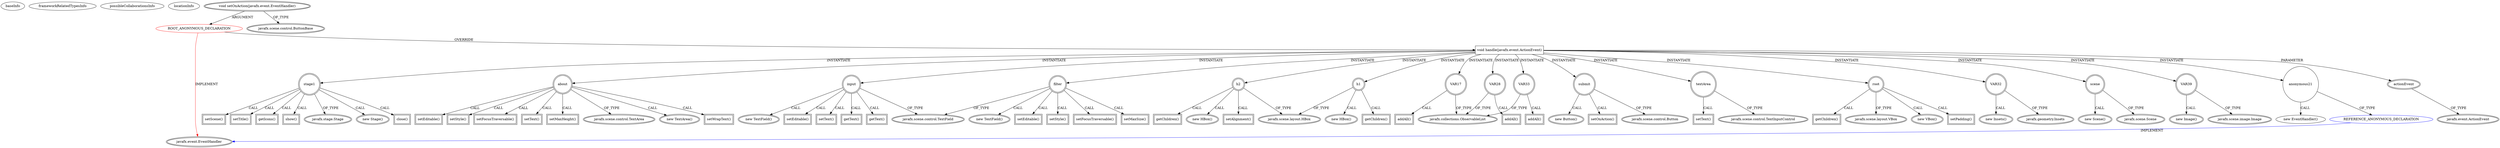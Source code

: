 digraph {
baseInfo[graphId=514,category="extension_graph",isAnonymous=true,possibleRelation=true]
frameworkRelatedTypesInfo[0="javafx.event.EventHandler"]
possibleCollaborationsInfo[0="514~OVERRIDING_METHOD_DECLARATION-INSTANTIATION-~javafx.event.EventHandler ~javafx.event.EventHandler ~true~true"]
locationInfo[projectName="GimVic-app-GimVic-Desktop",filePath="/GimVic-app-GimVic-Desktop/gimvic-desktop-master/Main/src/com/DzinVision/preprosteSuplence/main/Gui.java",contextSignature="void main()",graphId="514"]
0[label="ROOT_ANONYMOUS_DECLARATION",vertexType="ROOT_ANONYMOUS_DECLARATION",isFrameworkType=false,color=red]
1[label="javafx.event.EventHandler",vertexType="FRAMEWORK_INTERFACE_TYPE",isFrameworkType=true,peripheries=2]
2[label="void setOnAction(javafx.event.EventHandler)",vertexType="OUTSIDE_CALL",isFrameworkType=true,peripheries=2]
3[label="javafx.scene.control.ButtonBase",vertexType="FRAMEWORK_CLASS_TYPE",isFrameworkType=true,peripheries=2]
4[label="void handle(javafx.event.ActionEvent)",vertexType="OVERRIDING_METHOD_DECLARATION",isFrameworkType=false,shape=box]
5[label="actionEvent",vertexType="PARAMETER_DECLARATION",isFrameworkType=true,peripheries=2]
6[label="javafx.event.ActionEvent",vertexType="FRAMEWORK_CLASS_TYPE",isFrameworkType=true,peripheries=2]
8[label="stage1",vertexType="VARIABLE_EXPRESION",isFrameworkType=true,peripheries=2,shape=circle]
9[label="javafx.stage.Stage",vertexType="FRAMEWORK_CLASS_TYPE",isFrameworkType=true,peripheries=2]
7[label="new Stage()",vertexType="CONSTRUCTOR_CALL",isFrameworkType=true,peripheries=2]
11[label="about",vertexType="VARIABLE_EXPRESION",isFrameworkType=true,peripheries=2,shape=circle]
12[label="javafx.scene.control.TextArea",vertexType="FRAMEWORK_CLASS_TYPE",isFrameworkType=true,peripheries=2]
10[label="new TextArea()",vertexType="CONSTRUCTOR_CALL",isFrameworkType=true,peripheries=2]
14[label="setWrapText()",vertexType="INSIDE_CALL",isFrameworkType=true,peripheries=2,shape=box]
16[label="setEditable()",vertexType="INSIDE_CALL",isFrameworkType=true,peripheries=2,shape=box]
18[label="setStyle()",vertexType="INSIDE_CALL",isFrameworkType=true,peripheries=2,shape=box]
20[label="setFocusTraversable()",vertexType="INSIDE_CALL",isFrameworkType=true,peripheries=2,shape=box]
22[label="setText()",vertexType="INSIDE_CALL",isFrameworkType=true,peripheries=2,shape=box]
24[label="setMaxHeight()",vertexType="INSIDE_CALL",isFrameworkType=true,peripheries=2,shape=box]
26[label="filter",vertexType="VARIABLE_EXPRESION",isFrameworkType=true,peripheries=2,shape=circle]
27[label="javafx.scene.control.TextField",vertexType="FRAMEWORK_CLASS_TYPE",isFrameworkType=true,peripheries=2]
25[label="new TextField()",vertexType="CONSTRUCTOR_CALL",isFrameworkType=true,peripheries=2]
29[label="setEditable()",vertexType="INSIDE_CALL",isFrameworkType=true,peripheries=2,shape=box]
31[label="setStyle()",vertexType="INSIDE_CALL",isFrameworkType=true,peripheries=2,shape=box]
33[label="setFocusTraversable()",vertexType="INSIDE_CALL",isFrameworkType=true,peripheries=2,shape=box]
35[label="setMaxSize()",vertexType="INSIDE_CALL",isFrameworkType=true,peripheries=2,shape=box]
37[label="input",vertexType="VARIABLE_EXPRESION",isFrameworkType=true,peripheries=2,shape=circle]
36[label="new TextField()",vertexType="CONSTRUCTOR_CALL",isFrameworkType=true,peripheries=2]
40[label="setEditable()",vertexType="INSIDE_CALL",isFrameworkType=true,peripheries=2,shape=box]
42[label="setText()",vertexType="INSIDE_CALL",isFrameworkType=true,peripheries=2,shape=box]
44[label="h1",vertexType="VARIABLE_EXPRESION",isFrameworkType=true,peripheries=2,shape=circle]
45[label="javafx.scene.layout.HBox",vertexType="FRAMEWORK_CLASS_TYPE",isFrameworkType=true,peripheries=2]
43[label="new HBox()",vertexType="CONSTRUCTOR_CALL",isFrameworkType=true,peripheries=2]
46[label="VAR17",vertexType="VARIABLE_EXPRESION",isFrameworkType=true,peripheries=2,shape=circle]
48[label="javafx.collections.ObservableList",vertexType="FRAMEWORK_INTERFACE_TYPE",isFrameworkType=true,peripheries=2]
47[label="addAll()",vertexType="INSIDE_CALL",isFrameworkType=true,peripheries=2,shape=box]
50[label="getChildren()",vertexType="INSIDE_CALL",isFrameworkType=true,peripheries=2,shape=box]
52[label="submit",vertexType="VARIABLE_EXPRESION",isFrameworkType=true,peripheries=2,shape=circle]
53[label="javafx.scene.control.Button",vertexType="FRAMEWORK_CLASS_TYPE",isFrameworkType=true,peripheries=2]
51[label="new Button()",vertexType="CONSTRUCTOR_CALL",isFrameworkType=true,peripheries=2]
55[label="setOnAction()",vertexType="INSIDE_CALL",isFrameworkType=true,peripheries=2,shape=box]
57[label="anonymous21",vertexType="VARIABLE_EXPRESION",isFrameworkType=false,shape=circle]
58[label="REFERENCE_ANONYMOUS_DECLARATION",vertexType="REFERENCE_ANONYMOUS_DECLARATION",isFrameworkType=false,color=blue]
56[label="new EventHandler()",vertexType="CONSTRUCTOR_CALL",isFrameworkType=false]
61[label="getText()",vertexType="INSIDE_CALL",isFrameworkType=true,peripheries=2,shape=box]
63[label="getText()",vertexType="INSIDE_CALL",isFrameworkType=true,peripheries=2,shape=box]
64[label="textArea",vertexType="VARIABLE_EXPRESION",isFrameworkType=true,peripheries=2,shape=circle]
66[label="javafx.scene.control.TextInputControl",vertexType="FRAMEWORK_CLASS_TYPE",isFrameworkType=true,peripheries=2]
65[label="setText()",vertexType="INSIDE_CALL",isFrameworkType=true,peripheries=2,shape=box]
68[label="close()",vertexType="INSIDE_CALL",isFrameworkType=true,peripheries=2,shape=box]
70[label="h2",vertexType="VARIABLE_EXPRESION",isFrameworkType=true,peripheries=2,shape=circle]
69[label="new HBox()",vertexType="CONSTRUCTOR_CALL",isFrameworkType=true,peripheries=2]
73[label="setAlignment()",vertexType="INSIDE_CALL",isFrameworkType=true,peripheries=2,shape=box]
74[label="VAR28",vertexType="VARIABLE_EXPRESION",isFrameworkType=true,peripheries=2,shape=circle]
75[label="addAll()",vertexType="INSIDE_CALL",isFrameworkType=true,peripheries=2,shape=box]
78[label="getChildren()",vertexType="INSIDE_CALL",isFrameworkType=true,peripheries=2,shape=box]
80[label="root",vertexType="VARIABLE_EXPRESION",isFrameworkType=true,peripheries=2,shape=circle]
81[label="javafx.scene.layout.VBox",vertexType="FRAMEWORK_CLASS_TYPE",isFrameworkType=true,peripheries=2]
79[label="new VBox()",vertexType="CONSTRUCTOR_CALL",isFrameworkType=true,peripheries=2]
83[label="setPadding()",vertexType="INSIDE_CALL",isFrameworkType=true,peripheries=2,shape=box]
85[label="VAR32",vertexType="VARIABLE_EXPRESION",isFrameworkType=true,peripheries=2,shape=circle]
86[label="javafx.geometry.Insets",vertexType="FRAMEWORK_CLASS_TYPE",isFrameworkType=true,peripheries=2]
84[label="new Insets()",vertexType="CONSTRUCTOR_CALL",isFrameworkType=true,peripheries=2]
87[label="VAR33",vertexType="VARIABLE_EXPRESION",isFrameworkType=true,peripheries=2,shape=circle]
88[label="addAll()",vertexType="INSIDE_CALL",isFrameworkType=true,peripheries=2,shape=box]
91[label="getChildren()",vertexType="INSIDE_CALL",isFrameworkType=true,peripheries=2,shape=box]
93[label="scene",vertexType="VARIABLE_EXPRESION",isFrameworkType=true,peripheries=2,shape=circle]
94[label="javafx.scene.Scene",vertexType="FRAMEWORK_CLASS_TYPE",isFrameworkType=true,peripheries=2]
92[label="new Scene()",vertexType="CONSTRUCTOR_CALL",isFrameworkType=true,peripheries=2]
96[label="setScene()",vertexType="INSIDE_CALL",isFrameworkType=true,peripheries=2,shape=box]
98[label="setTitle()",vertexType="INSIDE_CALL",isFrameworkType=true,peripheries=2,shape=box]
100[label="getIcons()",vertexType="INSIDE_CALL",isFrameworkType=true,peripheries=2,shape=box]
102[label="VAR39",vertexType="VARIABLE_EXPRESION",isFrameworkType=true,peripheries=2,shape=circle]
103[label="javafx.scene.image.Image",vertexType="FRAMEWORK_CLASS_TYPE",isFrameworkType=true,peripheries=2]
101[label="new Image()",vertexType="CONSTRUCTOR_CALL",isFrameworkType=true,peripheries=2]
105[label="show()",vertexType="INSIDE_CALL",isFrameworkType=true,peripheries=2,shape=box]
0->1[label="IMPLEMENT",color=red]
2->0[label="ARGUMENT"]
2->3[label="OF_TYPE"]
0->4[label="OVERRIDE"]
5->6[label="OF_TYPE"]
4->5[label="PARAMETER"]
4->8[label="INSTANTIATE"]
8->9[label="OF_TYPE"]
8->7[label="CALL"]
4->11[label="INSTANTIATE"]
11->12[label="OF_TYPE"]
11->10[label="CALL"]
11->14[label="CALL"]
11->16[label="CALL"]
11->18[label="CALL"]
11->20[label="CALL"]
11->22[label="CALL"]
11->24[label="CALL"]
4->26[label="INSTANTIATE"]
26->27[label="OF_TYPE"]
26->25[label="CALL"]
26->29[label="CALL"]
26->31[label="CALL"]
26->33[label="CALL"]
26->35[label="CALL"]
4->37[label="INSTANTIATE"]
37->27[label="OF_TYPE"]
37->36[label="CALL"]
37->40[label="CALL"]
37->42[label="CALL"]
4->44[label="INSTANTIATE"]
44->45[label="OF_TYPE"]
44->43[label="CALL"]
4->46[label="INSTANTIATE"]
46->48[label="OF_TYPE"]
46->47[label="CALL"]
44->50[label="CALL"]
4->52[label="INSTANTIATE"]
52->53[label="OF_TYPE"]
52->51[label="CALL"]
52->55[label="CALL"]
4->57[label="INSTANTIATE"]
58->1[label="IMPLEMENT",color=blue]
57->58[label="OF_TYPE"]
57->56[label="CALL"]
37->61[label="CALL"]
37->63[label="CALL"]
4->64[label="INSTANTIATE"]
64->66[label="OF_TYPE"]
64->65[label="CALL"]
8->68[label="CALL"]
4->70[label="INSTANTIATE"]
70->45[label="OF_TYPE"]
70->69[label="CALL"]
70->73[label="CALL"]
4->74[label="INSTANTIATE"]
74->48[label="OF_TYPE"]
74->75[label="CALL"]
70->78[label="CALL"]
4->80[label="INSTANTIATE"]
80->81[label="OF_TYPE"]
80->79[label="CALL"]
80->83[label="CALL"]
4->85[label="INSTANTIATE"]
85->86[label="OF_TYPE"]
85->84[label="CALL"]
4->87[label="INSTANTIATE"]
87->48[label="OF_TYPE"]
87->88[label="CALL"]
80->91[label="CALL"]
4->93[label="INSTANTIATE"]
93->94[label="OF_TYPE"]
93->92[label="CALL"]
8->96[label="CALL"]
8->98[label="CALL"]
8->100[label="CALL"]
4->102[label="INSTANTIATE"]
102->103[label="OF_TYPE"]
102->101[label="CALL"]
8->105[label="CALL"]
}
